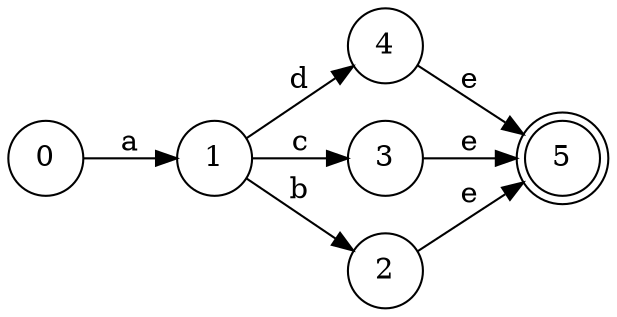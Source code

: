 digraph " Automat " {
    rankdir=LR;
  size="8,5"
node [shape = doublecircle];
5;
node [shape=circle];
4 -> 5 [ label = "e" ];
0 -> 1 [ label = "a" ];
1 -> 3 [ label = "c" ];
2 -> 5 [ label = "e" ];
1 -> 4 [ label = "d" ];
3 -> 5 [ label = "e" ];
1 -> 2 [ label = "b" ];
}